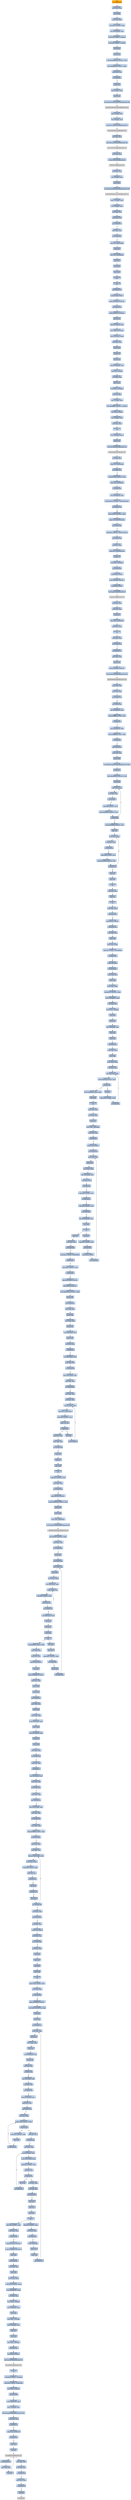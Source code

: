 digraph G {
node[shape=rectangle,style=filled,fillcolor=lightsteelblue,color=lightsteelblue]
bgcolor="transparent"
a0x00401437call_0x004038ff[label="start\ncall 0x004038ff",color="lightgrey",fillcolor="orange"];
a0x004038ffmovl_edi_edi[label="0x004038ff\nmovl %edi, %edi"];
a0x00403901pushl_ebp[label="0x00403901\npushl %ebp"];
a0x00403902movl_esp_ebp[label="0x00403902\nmovl %esp, %ebp"];
a0x00403904subl_0x10UINT8_esp[label="0x00403904\nsubl $0x10<UINT8>, %esp"];
a0x00403907movl_0x0040b990_eax[label="0x00403907\nmovl 0x0040b990, %eax"];
a0x0040390candl_0x0UINT8__8ebp_[label="0x0040390c\nandl $0x0<UINT8>, -8(%ebp)"];
a0x00403910andl_0x0UINT8__4ebp_[label="0x00403910\nandl $0x0<UINT8>, -4(%ebp)"];
a0x00403914pushl_ebx[label="0x00403914\npushl %ebx"];
a0x00403915pushl_edi[label="0x00403915\npushl %edi"];
a0x00403916movl_0xbb40e64eUINT32_edi[label="0x00403916\nmovl $0xbb40e64e<UINT32>, %edi"];
a0x0040391bmovl_0xffff0000UINT32_ebx[label="0x0040391b\nmovl $0xffff0000<UINT32>, %ebx"];
a0x00403920cmpl_edi_eax[label="0x00403920\ncmpl %edi, %eax"];
a0x00403922je_0x00403931[label="0x00403922\nje 0x00403931"];
a0x00403931pushl_esi[label="0x00403931\npushl %esi"];
a0x00403932leal__8ebp__eax[label="0x00403932\nleal -8(%ebp), %eax"];
a0x00403935pushl_eax[label="0x00403935\npushl %eax"];
a0x00403936call_GetSystemTimeAsFileTime_kernel32_dll[label="0x00403936\ncall GetSystemTimeAsFileTime@kernel32.dll"];
GetSystemTimeAsFileTime_kernel32_dll[label="GetSystemTimeAsFileTime@kernel32.dll",color="lightgrey",fillcolor="lightgrey"];
a0x0040393cmovl__4ebp__esi[label="0x0040393c\nmovl -4(%ebp), %esi"];
a0x0040393fxorl__8ebp__esi[label="0x0040393f\nxorl -8(%ebp), %esi"];
a0x00403942call_GetCurrentProcessId_kernel32_dll[label="0x00403942\ncall GetCurrentProcessId@kernel32.dll"];
GetCurrentProcessId_kernel32_dll[label="GetCurrentProcessId@kernel32.dll",color="lightgrey",fillcolor="lightgrey"];
a0x00403948xorl_eax_esi[label="0x00403948\nxorl %eax, %esi"];
a0x0040394acall_GetCurrentThreadId_kernel32_dll[label="0x0040394a\ncall GetCurrentThreadId@kernel32.dll"];
GetCurrentThreadId_kernel32_dll[label="GetCurrentThreadId@kernel32.dll",color="lightgrey",fillcolor="lightgrey"];
a0x00403950xorl_eax_esi[label="0x00403950\nxorl %eax, %esi"];
a0x00403952call_GetTickCount_kernel32_dll[label="0x00403952\ncall GetTickCount@kernel32.dll"];
GetTickCount_kernel32_dll[label="GetTickCount@kernel32.dll",color="lightgrey",fillcolor="lightgrey"];
a0x00403958xorl_eax_esi[label="0x00403958\nxorl %eax, %esi"];
a0x0040395aleal__16ebp__eax[label="0x0040395a\nleal -16(%ebp), %eax"];
a0x0040395dpushl_eax[label="0x0040395d\npushl %eax"];
a0x0040395ecall_QueryPerformanceCounter_kernel32_dll[label="0x0040395e\ncall QueryPerformanceCounter@kernel32.dll"];
QueryPerformanceCounter_kernel32_dll[label="QueryPerformanceCounter@kernel32.dll",color="lightgrey",fillcolor="lightgrey"];
a0x00403964movl__12ebp__eax[label="0x00403964\nmovl -12(%ebp), %eax"];
a0x00403967xorl__16ebp__eax[label="0x00403967\nxorl -16(%ebp), %eax"];
a0x0040396axorl_eax_esi[label="0x0040396a\nxorl %eax, %esi"];
a0x0040396ccmpl_edi_esi[label="0x0040396c\ncmpl %edi, %esi"];
a0x0040396ejne_0x00403977[label="0x0040396e\njne 0x00403977"];
a0x00403977testl_esi_ebx[label="0x00403977\ntestl %esi, %ebx"];
a0x00403979jne_0x00403987[label="0x00403979\njne 0x00403987"];
a0x00403987movl_esi_0x0040b990[label="0x00403987\nmovl %esi, 0x0040b990"];
a0x0040398dnotl_esi[label="0x0040398d\nnotl %esi"];
a0x0040398fmovl_esi_0x0040b994[label="0x0040398f\nmovl %esi, 0x0040b994"];
a0x00403995popl_esi[label="0x00403995\npopl %esi"];
a0x00403996popl_edi[label="0x00403996\npopl %edi"];
a0x00403997popl_ebx[label="0x00403997\npopl %ebx"];
a0x00403998leave_[label="0x00403998\nleave "];
a0x00403999ret[label="0x00403999\nret"];
a0x0040143cjmp_0x004012ca[label="0x0040143c\njmp 0x004012ca"];
a0x004012capushl_0x58UINT8[label="0x004012ca\npushl $0x58<UINT8>"];
a0x004012ccpushl_0x40a208UINT32[label="0x004012cc\npushl $0x40a208<UINT32>"];
a0x004012d1call_0x00403710[label="0x004012d1\ncall 0x00403710"];
a0x00403710pushl_0x403770UINT32[label="0x00403710\npushl $0x403770<UINT32>"];
a0x00403715pushl_fs_0[label="0x00403715\npushl %fs:0"];
a0x0040371cmovl_0x10esp__eax[label="0x0040371c\nmovl 0x10(%esp), %eax"];
a0x00403720movl_ebp_0x10esp_[label="0x00403720\nmovl %ebp, 0x10(%esp)"];
a0x00403724leal_0x10esp__ebp[label="0x00403724\nleal 0x10(%esp), %ebp"];
a0x00403728subl_eax_esp[label="0x00403728\nsubl %eax, %esp"];
a0x0040372apushl_ebx[label="0x0040372a\npushl %ebx"];
a0x0040372bpushl_esi[label="0x0040372b\npushl %esi"];
a0x0040372cpushl_edi[label="0x0040372c\npushl %edi"];
a0x0040372dmovl_0x0040b990_eax[label="0x0040372d\nmovl 0x0040b990, %eax"];
a0x00403732xorl_eax__4ebp_[label="0x00403732\nxorl %eax, -4(%ebp)"];
a0x00403735xorl_ebp_eax[label="0x00403735\nxorl %ebp, %eax"];
a0x00403737pushl_eax[label="0x00403737\npushl %eax"];
a0x00403738movl_esp__24ebp_[label="0x00403738\nmovl %esp, -24(%ebp)"];
a0x0040373bpushl__8ebp_[label="0x0040373b\npushl -8(%ebp)"];
a0x0040373emovl__4ebp__eax[label="0x0040373e\nmovl -4(%ebp), %eax"];
a0x00403741movl_0xfffffffeUINT32__4ebp_[label="0x00403741\nmovl $0xfffffffe<UINT32>, -4(%ebp)"];
a0x00403748movl_eax__8ebp_[label="0x00403748\nmovl %eax, -8(%ebp)"];
a0x0040374bleal__16ebp__eax[label="0x0040374b\nleal -16(%ebp), %eax"];
a0x0040374emovl_eax_fs_0[label="0x0040374e\nmovl %eax, %fs:0"];
a0x00403754ret[label="0x00403754\nret"];
a0x004012d6leal__104ebp__eax[label="0x004012d6\nleal -104(%ebp), %eax"];
a0x004012d9pushl_eax[label="0x004012d9\npushl %eax"];
a0x004012dacall_GetStartupInfoW_kernel32_dll[label="0x004012da\ncall GetStartupInfoW@kernel32.dll"];
GetStartupInfoW_kernel32_dll[label="GetStartupInfoW@kernel32.dll",color="lightgrey",fillcolor="lightgrey"];
a0x004012e0xorl_esi_esi[label="0x004012e0\nxorl %esi, %esi"];
a0x004012e2cmpl_esi_0x0040c99c[label="0x004012e2\ncmpl %esi, 0x0040c99c"];
a0x004012e8jne_0x004012f5[label="0x004012e8\njne 0x004012f5"];
a0x004012f5movl_0x5a4dUINT32_eax[label="0x004012f5\nmovl $0x5a4d<UINT32>, %eax"];
a0x004012facmpw_ax_0x00400000[label="0x004012fa\ncmpw %ax, 0x00400000"];
a0x00401301je_0x00401308[label="0x00401301\nje 0x00401308"];
a0x00401308movl_0x0040003c_eax[label="0x00401308\nmovl 0x0040003c, %eax"];
a0x0040130dcmpl_0x4550UINT32_0x400000eax_[label="0x0040130d\ncmpl $0x4550<UINT32>, 0x400000(%eax)"];
a0x00401317jne_0x00401303[label="0x00401317\njne 0x00401303"];
a0x00401319movl_0x10bUINT32_ecx[label="0x00401319\nmovl $0x10b<UINT32>, %ecx"];
a0x0040131ecmpw_cx_0x400018eax_[label="0x0040131e\ncmpw %cx, 0x400018(%eax)"];
a0x00401325jne_0x00401303[label="0x00401325\njne 0x00401303"];
a0x00401327cmpl_0xeUINT8_0x400074eax_[label="0x00401327\ncmpl $0xe<UINT8>, 0x400074(%eax)"];
a0x0040132ejbe_0x00401303[label="0x0040132e\njbe 0x00401303"];
a0x00401330xorl_ecx_ecx[label="0x00401330\nxorl %ecx, %ecx"];
a0x00401332cmpl_esi_0x4000e8eax_[label="0x00401332\ncmpl %esi, 0x4000e8(%eax)"];
a0x00401338setne_cl[label="0x00401338\nsetne %cl"];
a0x0040133bmovl_ecx__28ebp_[label="0x0040133b\nmovl %ecx, -28(%ebp)"];
a0x0040133ecall_0x004036f1[label="0x0040133e\ncall 0x004036f1"];
a0x004036f1pushl_0x0UINT8[label="0x004036f1\npushl $0x0<UINT8>"];
a0x004036f3pushl_0x1000UINT32[label="0x004036f3\npushl $0x1000<UINT32>"];
a0x004036f8pushl_0x0UINT8[label="0x004036f8\npushl $0x0<UINT8>"];
a0x004036facall_HeapCreate_kernel32_dll[label="0x004036fa\ncall HeapCreate@kernel32.dll"];
HeapCreate_kernel32_dll[label="HeapCreate@kernel32.dll",color="lightgrey",fillcolor="lightgrey"];
a0x00403700xorl_ecx_ecx[label="0x00403700\nxorl %ecx, %ecx"];
a0x00403702testl_eax_eax[label="0x00403702\ntestl %eax, %eax"];
a0x00403704setne_cl[label="0x00403704\nsetne %cl"];
a0x00403707movl_eax_0x0040c358[label="0x00403707\nmovl %eax, 0x0040c358"];
a0x0040370cmovl_ecx_eax[label="0x0040370c\nmovl %ecx, %eax"];
a0x0040370eret[label="0x0040370e\nret"];
a0x00401343testl_eax_eax[label="0x00401343\ntestl %eax, %eax"];
a0x00401345jne_0x0040134f[label="0x00401345\njne 0x0040134f"];
a0x0040134fcall_0x00402157[label="0x0040134f\ncall 0x00402157"];
a0x00402157movl_edi_edi[label="0x00402157\nmovl %edi, %edi"];
a0x00402159pushl_edi[label="0x00402159\npushl %edi"];
a0x0040215apushl_0x4084a4UINT32[label="0x0040215a\npushl $0x4084a4<UINT32>"];
a0x0040215fcall_GetModuleHandleW_kernel32_dll[label="0x0040215f\ncall GetModuleHandleW@kernel32.dll"];
GetModuleHandleW_kernel32_dll[label="GetModuleHandleW@kernel32.dll",color="lightgrey",fillcolor="lightgrey"];
a0x00402165movl_eax_edi[label="0x00402165\nmovl %eax, %edi"];
a0x00402167testl_edi_edi[label="0x00402167\ntestl %edi, %edi"];
a0x00402169jne_0x00402174[label="0x00402169\njne 0x00402174"];
a0x0040216bcall_0x00401ea4[label="0x0040216b\ncall 0x00401ea4"];
a0x00401ea4movl_0x0040b7ac_eax[label="0x00401ea4\nmovl 0x0040b7ac, %eax"];
a0x00401ea9cmpl_0xffffffffUINT8_eax[label="0x00401ea9\ncmpl $0xffffffff<UINT8>, %eax"];
a0x00401eacje_0x00401ec4[label="0x00401eac\nje 0x00401ec4"];
a0x00401ec4movl_0x0040b7b0_eax[label="0x00401ec4\nmovl 0x0040b7b0, %eax"];
a0x00401ec9cmpl_0xffffffffUINT8_eax[label="0x00401ec9\ncmpl $0xffffffff<UINT8>, %eax"];
a0x00401eccje_0x00401edc[label="0x00401ecc\nje 0x00401edc"];
a0x00401edcjmp_0x00403de7[label="0x00401edc\njmp 0x00403de7"];
a0x00403de7movl_edi_edi[label="0x00403de7\nmovl %edi, %edi"];
a0x00403de9pushl_ebx[label="0x00403de9\npushl %ebx"];
a0x00403deamovl_DeleteCriticalSection_kernel32_dll_ebx[label="0x00403dea\nmovl DeleteCriticalSection@kernel32.dll, %ebx"];
a0x00403df0pushl_esi[label="0x00403df0\npushl %esi"];
a0x00403df1movl_0x40b998UINT32_esi[label="0x00403df1\nmovl $0x40b998<UINT32>, %esi"];
a0x00403df6pushl_edi[label="0x00403df6\npushl %edi"];
a0x00403df7movl_esi__edi[label="0x00403df7\nmovl (%esi), %edi"];
a0x00403df9testl_edi_edi[label="0x00403df9\ntestl %edi, %edi"];
a0x00403dfbje_0x00403e10[label="0x00403dfb\nje 0x00403e10"];
a0x00403e10addl_0x8UINT8_esi[label="0x00403e10\naddl $0x8<UINT8>, %esi"];
a0x00403e13cmpl_0x40bab8UINT32_esi[label="0x00403e13\ncmpl $0x40bab8<UINT32>, %esi"];
a0x00403e19jl_0x00403df7[label="0x00403e19\njl 0x00403df7"];
a0x00403e1bmovl_0x40b998UINT32_esi[label="0x00403e1b\nmovl $0x40b998<UINT32>, %esi"];
a0x00403e20popl_edi[label="0x00403e20\npopl %edi"];
a0x00403e21movl_esi__eax[label="0x00403e21\nmovl (%esi), %eax"];
a0x00403e23testl_eax_eax[label="0x00403e23\ntestl %eax, %eax"];
a0x00403e25je_0x00403e30[label="0x00403e25\nje 0x00403e30"];
a0x00403e30addl_0x8UINT8_esi[label="0x00403e30\naddl $0x8<UINT8>, %esi"];
a0x00403e33cmpl_0x40bab8UINT32_esi[label="0x00403e33\ncmpl $0x40bab8<UINT32>, %esi"];
a0x00403e39jl_0x00403e21[label="0x00403e39\njl 0x00403e21"];
a0x00403e3bpopl_esi[label="0x00403e3b\npopl %esi"];
a0x00403e3cpopl_ebx[label="0x00403e3c\npopl %ebx"];
a0x00403e3dret[label="0x00403e3d\nret"];
a0x00402170xorl_eax_eax[label="0x00402170\nxorl %eax, %eax"];
a0x00402172popl_edi[label="0x00402172\npopl %edi"];
a0x00402173ret[label="0x00402173\nret"];
a0x00401354testl_eax_eax[label="0x00401354\ntestl %eax, %eax"];
a0x00401356jne_0x00401360[label="0x00401356\njne 0x00401360"];
a0x00401358pushl_0x10UINT8[label="0x00401358\npushl $0x10<UINT8>"];
a0x0040135acall_0x004012a1[label="0x0040135a\ncall 0x004012a1"];
a0x004012a1movl_edi_edi[label="0x004012a1\nmovl %edi, %edi"];
a0x004012a3pushl_ebp[label="0x004012a3\npushl %ebp"];
a0x004012a4movl_esp_ebp[label="0x004012a4\nmovl %esp, %ebp"];
a0x004012a6cmpl_0x1UINT8_0x0040bbb8[label="0x004012a6\ncmpl $0x1<UINT8>, 0x0040bbb8"];
a0x004012adjne_0x004012b4[label="0x004012ad\njne 0x004012b4"];
a0x004012b4pushl_0x8ebp_[label="0x004012b4\npushl 0x8(%ebp)"];
a0x004012b7call_0x00402d07[label="0x004012b7\ncall 0x00402d07"];
a0x00402d07movl_edi_edi[label="0x00402d07\nmovl %edi, %edi"];
a0x00402d09pushl_ebp[label="0x00402d09\npushl %ebp"];
a0x00402d0amovl_esp_ebp[label="0x00402d0a\nmovl %esp, %ebp"];
a0x00402d0csubl_0x1fcUINT32_esp[label="0x00402d0c\nsubl $0x1fc<UINT32>, %esp"];
a0x00402d12movl_0x0040b990_eax[label="0x00402d12\nmovl 0x0040b990, %eax"];
a0x00402d17xorl_ebp_eax[label="0x00402d17\nxorl %ebp, %eax"];
a0x00402d19movl_eax__4ebp_[label="0x00402d19\nmovl %eax, -4(%ebp)"];
a0x00402d1cpushl_ebx[label="0x00402d1c\npushl %ebx"];
a0x00402d1dpushl_esi[label="0x00402d1d\npushl %esi"];
a0x00402d1emovl_0x8ebp__esi[label="0x00402d1e\nmovl 0x8(%ebp), %esi"];
a0x00402d21pushl_edi[label="0x00402d21\npushl %edi"];
a0x00402d22pushl_esi[label="0x00402d22\npushl %esi"];
a0x00402d23call_0x00402ce1[label="0x00402d23\ncall 0x00402ce1"];
a0x00402ce1movl_edi_edi[label="0x00402ce1\nmovl %edi, %edi"];
a0x00402ce3pushl_ebp[label="0x00402ce3\npushl %ebp"];
a0x00402ce4movl_esp_ebp[label="0x00402ce4\nmovl %esp, %ebp"];
a0x00402ce6xorl_eax_eax[label="0x00402ce6\nxorl %eax, %eax"];
a0x00402ce8movl_0x8ebp__ecx[label="0x00402ce8\nmovl 0x8(%ebp), %ecx"];
a0x00402cebcmpl_0x408e68eax8__ecx[label="0x00402ceb\ncmpl 0x408e68(,%eax,8), %ecx"];
a0x00402cf2je_0x00402cfe[label="0x00402cf2\nje 0x00402cfe"];
a0x00402cf4incl_eax[label="0x00402cf4\nincl %eax"];
a0x00402cf5cmpl_0x16UINT8_eax[label="0x00402cf5\ncmpl $0x16<UINT8>, %eax"];
a0x00402cf8jb_0x00402ce8[label="0x00402cf8\njb 0x00402ce8"];
a0x00402cfemovl_0x408e6ceax8__eax[label="0x00402cfe\nmovl 0x408e6c(,%eax,8), %eax"];
a0x00402d05popl_ebp[label="0x00402d05\npopl %ebp"];
a0x00402d06ret[label="0x00402d06\nret"];
a0x00402d28movl_eax_edi[label="0x00402d28\nmovl %eax, %edi"];
a0x00402d2axorl_ebx_ebx[label="0x00402d2a\nxorl %ebx, %ebx"];
a0x00402d2cpopl_ecx[label="0x00402d2c\npopl %ecx"];
a0x00402d2dmovl_edi__508ebp_[label="0x00402d2d\nmovl %edi, -508(%ebp)"];
a0x00402d33cmpl_ebx_edi[label="0x00402d33\ncmpl %ebx, %edi"];
a0x00402d35je_0x00402ea7[label="0x00402d35\nje 0x00402ea7"];
a0x00402d3bpushl_0x3UINT8[label="0x00402d3b\npushl $0x3<UINT8>"];
a0x00402d3dcall_0x00405338[label="0x00402d3d\ncall 0x00405338"];
a0x00405338movl_edi_edi[label="0x00405338\nmovl %edi, %edi"];
a0x0040533apushl_ebp[label="0x0040533a\npushl %ebp"];
a0x0040533bmovl_esp_ebp[label="0x0040533b\nmovl %esp, %ebp"];
a0x0040533dmovl_0x8ebp__ecx[label="0x0040533d\nmovl 0x8(%ebp), %ecx"];
a0x00405340testl_ecx_ecx[label="0x00405340\ntestl %ecx, %ecx"];
a0x00405342js_0x00405362[label="0x00405342\njs 0x00405362"];
a0x00405344cmpl_0x2UINT8_ecx[label="0x00405344\ncmpl $0x2<UINT8>, %ecx"];
a0x00405347jle_0x00405355[label="0x00405347\njle 0x00405355"];
a0x00405349cmpl_0x3UINT8_ecx[label="0x00405349\ncmpl $0x3<UINT8>, %ecx"];
a0x0040534cjne_0x00405362[label="0x0040534c\njne 0x00405362"];
a0x0040534emovl_0x0040bbb8_eax[label="0x0040534e\nmovl 0x0040bbb8, %eax"];
a0x00405353popl_ebp[label="0x00405353\npopl %ebp"];
a0x00405354ret[label="0x00405354\nret"];
a0x00402d42popl_ecx[label="0x00402d42\npopl %ecx"];
a0x00402d43cmpl_0x1UINT8_eax[label="0x00402d43\ncmpl $0x1<UINT8>, %eax"];
a0x00402d46je_0x00402e53[label="0x00402d46\nje 0x00402e53"];
a0x00402d4cpushl_0x3UINT8[label="0x00402d4c\npushl $0x3<UINT8>"];
a0x00402d4ecall_0x00405338[label="0x00402d4e\ncall 0x00405338"];
a0x00402d53popl_ecx[label="0x00402d53\npopl %ecx"];
a0x00402d54testl_eax_eax[label="0x00402d54\ntestl %eax, %eax"];
a0x00402d56jne_0x00402d65[label="0x00402d56\njne 0x00402d65"];
a0x00402d58cmpl_0x1UINT8_0x0040b038[label="0x00402d58\ncmpl $0x1<UINT8>, 0x0040b038"];
a0x00402d5fje_0x00402e53[label="0x00402d5f\nje 0x00402e53"];
a0x00402d65cmpl_0xfcUINT32_esi[label="0x00402d65\ncmpl $0xfc<UINT32>, %esi"];
a0x00402d6bje_0x00402ea7[label="0x00402d6b\nje 0x00402ea7"];
a0x00402d71pushl_0x408fa4UINT32[label="0x00402d71\npushl $0x408fa4<UINT32>"];
a0x00402d76pushl_0x314UINT32[label="0x00402d76\npushl $0x314<UINT32>"];
a0x00402d7bmovl_0x40bc28UINT32_edi[label="0x00402d7b\nmovl $0x40bc28<UINT32>, %edi"];
a0x00402d80pushl_edi[label="0x00402d80\npushl %edi"];
a0x00402d81call_0x004052d5[label="0x00402d81\ncall 0x004052d5"];
a0x004052d5movl_edi_edi[label="0x004052d5\nmovl %edi, %edi"];
a0x004052d7pushl_ebp[label="0x004052d7\npushl %ebp"];
a0x004052d8movl_esp_ebp[label="0x004052d8\nmovl %esp, %ebp"];
a0x004052dapushl_esi[label="0x004052da\npushl %esi"];
a0x004052dbmovl_0x8ebp__esi[label="0x004052db\nmovl 0x8(%ebp), %esi"];
a0x004052depushl_edi[label="0x004052de\npushl %edi"];
a0x004052dftestl_esi_esi[label="0x004052df\ntestl %esi, %esi"];
a0x004052e1je_0x004052ea[label="0x004052e1\nje 0x004052ea"];
a0x004052e3movl_0xcebp__edi[label="0x004052e3\nmovl 0xc(%ebp), %edi"];
a0x004052e6testl_edi_edi[label="0x004052e6\ntestl %edi, %edi"];
a0x004052e8jne_0x004052ff[label="0x004052e8\njne 0x004052ff"];
a0x004052ffmovl_0x10ebp__eax[label="0x004052ff\nmovl 0x10(%ebp), %eax"];
a0x00405302testl_eax_eax[label="0x00405302\ntestl %eax, %eax"];
a0x00405304jne_0x0040530b[label="0x00405304\njne 0x0040530b"];
a0x0040530bmovl_esi_edx[label="0x0040530b\nmovl %esi, %edx"];
a0x0040530dsubl_eax_edx[label="0x0040530d\nsubl %eax, %edx"];
a0x0040530fmovzwl_eax__ecx[label="0x0040530f\nmovzwl (%eax), %ecx"];
a0x00405312movw_cx_edxeax_[label="0x00405312\nmovw %cx, (%edx,%eax)"];
a0x00405316addl_0x2UINT8_eax[label="0x00405316\naddl $0x2<UINT8>, %eax"];
a0x00405319testw_cx_cx[label="0x00405319\ntestw %cx, %cx"];
a0x0040531cje_0x00405321[label="0x0040531c\nje 0x00405321"];
a0x0040531edecl_edi[label="0x0040531e\ndecl %edi"];
a0x0040531fjne_0x0040530f[label="0x0040531f\njne 0x0040530f"];
a0x00405321xorl_eax_eax[label="0x00405321\nxorl %eax, %eax"];
a0x00405323testl_edi_edi[label="0x00405323\ntestl %edi, %edi"];
a0x00405325jne_0x004052fb[label="0x00405325\njne 0x004052fb"];
a0x004052fbpopl_edi[label="0x004052fb\npopl %edi"];
a0x004052fcpopl_esi[label="0x004052fc\npopl %esi"];
a0x004052fdpopl_ebp[label="0x004052fd\npopl %ebp"];
a0x004052feret[label="0x004052fe\nret"];
a0x00402d86addl_0xcUINT8_esp[label="0x00402d86\naddl $0xc<UINT8>, %esp"];
a0x00402d89testl_eax_eax[label="0x00402d89\ntestl %eax, %eax"];
a0x00402d8bjne_0x00402e49[label="0x00402d8b\njne 0x00402e49"];
a0x00402d91pushl_0x104UINT32[label="0x00402d91\npushl $0x104<UINT32>"];
a0x00402d96movl_0x40bc5aUINT32_esi[label="0x00402d96\nmovl $0x40bc5a<UINT32>, %esi"];
a0x00402d9bpushl_esi[label="0x00402d9b\npushl %esi"];
a0x00402d9cpushl_ebx[label="0x00402d9c\npushl %ebx"];
a0x00402d9dmovw_ax_0x0040be62[label="0x00402d9d\nmovw %ax, 0x0040be62"];
a0x00402da3call_GetModuleFileNameW_kernel32_dll[label="0x00402da3\ncall GetModuleFileNameW@kernel32.dll"];
GetModuleFileNameW_kernel32_dll[label="GetModuleFileNameW@kernel32.dll",color="lightgrey",fillcolor="lightgrey"];
a0x00402da9movl_0x2fbUINT32_ebx[label="0x00402da9\nmovl $0x2fb<UINT32>, %ebx"];
a0x00402daetestl_eax_eax[label="0x00402dae\ntestl %eax, %eax"];
a0x00402db0jne_0x00402dd1[label="0x00402db0\njne 0x00402dd1"];
a0x00402dd1pushl_esi[label="0x00402dd1\npushl %esi"];
a0x00402dd2call_0x004052ba[label="0x00402dd2\ncall 0x004052ba"];
a0x004052bamovl_edi_edi[label="0x004052ba\nmovl %edi, %edi"];
a0x004052bcpushl_ebp[label="0x004052bc\npushl %ebp"];
a0x004052bdmovl_esp_ebp[label="0x004052bd\nmovl %esp, %ebp"];
a0x004052bfmovl_0x8ebp__eax[label="0x004052bf\nmovl 0x8(%ebp), %eax"];
a0x004052c2movw_eax__cx[label="0x004052c2\nmovw (%eax), %cx"];
a0x004052c5addl_0x2UINT8_eax[label="0x004052c5\naddl $0x2<UINT8>, %eax"];
a0x004052c8testw_cx_cx[label="0x004052c8\ntestw %cx, %cx"];
a0x004052cbjne_0x004052c2[label="0x004052cb\njne 0x004052c2"];
a0x004052cdsubl_0x8ebp__eax[label="0x004052cd\nsubl 0x8(%ebp), %eax"];
a0x004052d0sarl_eax[label="0x004052d0\nsarl %eax"];
a0x004052d2decl_eax[label="0x004052d2\ndecl %eax"];
a0x004052d3popl_ebp[label="0x004052d3\npopl %ebp"];
a0x004052d4ret[label="0x004052d4\nret"];
a0x00402dd7incl_eax[label="0x00402dd7\nincl %eax"];
a0x00402dd8popl_ecx[label="0x00402dd8\npopl %ecx"];
a0x00402dd9cmpl_0x3cUINT8_eax[label="0x00402dd9\ncmpl $0x3c<UINT8>, %eax"];
a0x00402ddcjbe_0x00402e08[label="0x00402ddc\njbe 0x00402e08"];
a0x00402ddepushl_esi[label="0x00402dde\npushl %esi"];
a0x00402ddfcall_0x004052ba[label="0x00402ddf\ncall 0x004052ba"];
a0x00402de4leal_0x40bbe4eax2__eax[label="0x00402de4\nleal 0x40bbe4(,%eax,2), %eax"];
a0x00402debmovl_eax_ecx[label="0x00402deb\nmovl %eax, %ecx"];
a0x00402dedsubl_esi_ecx[label="0x00402ded\nsubl %esi, %ecx"];
a0x00402defpushl_0x3UINT8[label="0x00402def\npushl $0x3<UINT8>"];
a0x00402df1sarl_ecx[label="0x00402df1\nsarl %ecx"];
a0x00402df3pushl_0x408f6cUINT32[label="0x00402df3\npushl $0x408f6c<UINT32>"];
a0x00402df8subl_ecx_ebx[label="0x00402df8\nsubl %ecx, %ebx"];
a0x00402dfapushl_ebx[label="0x00402dfa\npushl %ebx"];
a0x00402dfbpushl_eax[label="0x00402dfb\npushl %eax"];
a0x00402dfccall_0x004051ed[label="0x00402dfc\ncall 0x004051ed"];
a0x004051edmovl_edi_edi[label="0x004051ed\nmovl %edi, %edi"];
a0x004051efpushl_ebp[label="0x004051ef\npushl %ebp"];
a0x004051f0movl_esp_ebp[label="0x004051f0\nmovl %esp, %ebp"];
a0x004051f2movl_0x8ebp__edx[label="0x004051f2\nmovl 0x8(%ebp), %edx"];
a0x004051f5pushl_ebx[label="0x004051f5\npushl %ebx"];
a0x004051f6movl_0x14ebp__ebx[label="0x004051f6\nmovl 0x14(%ebp), %ebx"];
a0x004051f9pushl_esi[label="0x004051f9\npushl %esi"];
a0x004051fapushl_edi[label="0x004051fa\npushl %edi"];
a0x004051fbtestl_ebx_ebx[label="0x004051fb\ntestl %ebx, %ebx"];
a0x004051fdjne_0x0040520f[label="0x004051fd\njne 0x0040520f"];
a0x0040520ftestl_edx_edx[label="0x0040520f\ntestl %edx, %edx"];
a0x00405211je_0x0040521a[label="0x00405211\nje 0x0040521a"];
a0x00405213movl_0xcebp__edi[label="0x00405213\nmovl 0xc(%ebp), %edi"];
a0x00405216testl_edi_edi[label="0x00405216\ntestl %edi, %edi"];
a0x00405218jne_0x0040522d[label="0x00405218\njne 0x0040522d"];
a0x0040522dtestl_ebx_ebx[label="0x0040522d\ntestl %ebx, %ebx"];
a0x0040522fjne_0x00405238[label="0x0040522f\njne 0x00405238"];
a0x00405238movl_0x10ebp__ecx[label="0x00405238\nmovl 0x10(%ebp), %ecx"];
a0x0040523btestl_ecx_ecx[label="0x0040523b\ntestl %ecx, %ecx"];
a0x0040523djne_0x00405246[label="0x0040523d\njne 0x00405246"];
a0x00405246movl_edx_eax[label="0x00405246\nmovl %edx, %eax"];
a0x00405248cmpl_0xffffffffUINT8_ebx[label="0x00405248\ncmpl $0xffffffff<UINT8>, %ebx"];
a0x0040524bjne_0x00405265[label="0x0040524b\njne 0x00405265"];
a0x00405265movl_ecx_esi[label="0x00405265\nmovl %ecx, %esi"];
a0x00405267subl_edx_esi[label="0x00405267\nsubl %edx, %esi"];
a0x00405269movzwl_esieax__ecx[label="0x00405269\nmovzwl (%esi,%eax), %ecx"];
a0x0040526dmovw_cx_eax_[label="0x0040526d\nmovw %cx, (%eax)"];
a0x00405270addl_0x2UINT8_eax[label="0x00405270\naddl $0x2<UINT8>, %eax"];
a0x00405273testw_cx_cx[label="0x00405273\ntestw %cx, %cx"];
a0x00405276je_0x0040527e[label="0x00405276\nje 0x0040527e"];
a0x00405278decl_edi[label="0x00405278\ndecl %edi"];
a0x00405279je_0x0040527e[label="0x00405279\nje 0x0040527e"];
a0x0040527bdecl_ebx[label="0x0040527b\ndecl %ebx"];
a0x0040527cjne_0x00405269[label="0x0040527c\njne 0x00405269"];
a0x0040527etestl_ebx_ebx[label="0x0040527e\ntestl %ebx, %ebx"];
a0x00405280jne_0x00405287[label="0x00405280\njne 0x00405287"];
a0x00405282xorl_ecx_ecx[label="0x00405282\nxorl %ecx, %ecx"];
a0x00405284movw_cx_eax_[label="0x00405284\nmovw %cx, (%eax)"];
a0x00405287testl_edi_edi[label="0x00405287\ntestl %edi, %edi"];
a0x00405289jne_0x00405208[label="0x00405289\njne 0x00405208"];
a0x00405208xorl_eax_eax[label="0x00405208\nxorl %eax, %eax"];
a0x0040520apopl_edi[label="0x0040520a\npopl %edi"];
a0x0040520bpopl_esi[label="0x0040520b\npopl %esi"];
a0x0040520cpopl_ebx[label="0x0040520c\npopl %ebx"];
a0x0040520dpopl_ebp[label="0x0040520d\npopl %ebp"];
a0x0040520eret[label="0x0040520e\nret"];
a0x00402e01addl_0x14UINT8_esp[label="0x00402e01\naddl $0x14<UINT8>, %esp"];
a0x00402e04testl_eax_eax[label="0x00402e04\ntestl %eax, %eax"];
a0x00402e06jne_0x00402dc5[label="0x00402e06\njne 0x00402dc5"];
a0x00402e08pushl_0x408f64UINT32[label="0x00402e08\npushl $0x408f64<UINT32>"];
a0x00402e0dmovl_0x314UINT32_esi[label="0x00402e0d\nmovl $0x314<UINT32>, %esi"];
a0x00402e12pushl_esi[label="0x00402e12\npushl %esi"];
a0x00402e13pushl_edi[label="0x00402e13\npushl %edi"];
a0x00402e14call_0x00405178[label="0x00402e14\ncall 0x00405178"];
a0x00405178movl_edi_edi[label="0x00405178\nmovl %edi, %edi"];
a0x0040517apushl_ebp[label="0x0040517a\npushl %ebp"];
a0x0040517bmovl_esp_ebp[label="0x0040517b\nmovl %esp, %ebp"];
a0x0040517dpushl_esi[label="0x0040517d\npushl %esi"];
a0x0040517emovl_0x8ebp__esi[label="0x0040517e\nmovl 0x8(%ebp), %esi"];
a0x00405181pushl_edi[label="0x00405181\npushl %edi"];
a0x00405182testl_esi_esi[label="0x00405182\ntestl %esi, %esi"];
a0x00405184je_0x0040518d[label="0x00405184\nje 0x0040518d"];
a0x00405186movl_0xcebp__edi[label="0x00405186\nmovl 0xc(%ebp), %edi"];
a0x00405189testl_edi_edi[label="0x00405189\ntestl %edi, %edi"];
a0x0040518bjne_0x004051a2[label="0x0040518b\njne 0x004051a2"];
a0x004051a2movl_0x10ebp__ecx[label="0x004051a2\nmovl 0x10(%ebp), %ecx"];
a0x004051a5testl_ecx_ecx[label="0x004051a5\ntestl %ecx, %ecx"];
a0x004051a7jne_0x004051b0[label="0x004051a7\njne 0x004051b0"];
a0x004051b0movl_esi_edx[label="0x004051b0\nmovl %esi, %edx"];
a0x004051b2cmpw_0x0UINT8_edx_[label="0x004051b2\ncmpw $0x0<UINT8>, (%edx)"];
a0x004051b6je_0x004051be[label="0x004051b6\nje 0x004051be"];
a0x004051b8addl_0x2UINT8_edx[label="0x004051b8\naddl $0x2<UINT8>, %edx"];
a0x004051bbdecl_edi[label="0x004051bb\ndecl %edi"];
a0x004051bcjne_0x004051b2[label="0x004051bc\njne 0x004051b2"];
a0x004051betestl_edi_edi[label="0x004051be\ntestl %edi, %edi"];
a0x004051c0je_0x004051a9[label="0x004051c0\nje 0x004051a9"];
a0x004051c2subl_ecx_edx[label="0x004051c2\nsubl %ecx, %edx"];
a0x004051c4movzwl_ecx__eax[label="0x004051c4\nmovzwl (%ecx), %eax"];
a0x004051c7movw_ax_edxecx_[label="0x004051c7\nmovw %ax, (%edx,%ecx)"];
a0x004051cbaddl_0x2UINT8_ecx[label="0x004051cb\naddl $0x2<UINT8>, %ecx"];
a0x004051cetestw_ax_ax[label="0x004051ce\ntestw %ax, %ax"];
a0x004051d1je_0x004051d6[label="0x004051d1\nje 0x004051d6"];
a0x004051d3decl_edi[label="0x004051d3\ndecl %edi"];
a0x004051d4jne_0x004051c4[label="0x004051d4\njne 0x004051c4"];
a0x004051d6xorl_eax_eax[label="0x004051d6\nxorl %eax, %eax"];
a0x004051d8testl_edi_edi[label="0x004051d8\ntestl %edi, %edi"];
a0x004051dajne_0x0040519e[label="0x004051da\njne 0x0040519e"];
a0x0040519epopl_edi[label="0x0040519e\npopl %edi"];
a0x0040519fpopl_esi[label="0x0040519f\npopl %esi"];
a0x004051a0popl_ebp[label="0x004051a0\npopl %ebp"];
a0x004051a1ret[label="0x004051a1\nret"];
a0x00402e19addl_0xcUINT8_esp[label="0x00402e19\naddl $0xc<UINT8>, %esp"];
a0x00402e1ctestl_eax_eax[label="0x00402e1c\ntestl %eax, %eax"];
a0x00402e1ejne_0x00402dc5[label="0x00402e1e\njne 0x00402dc5"];
a0x00402e20pushl__508ebp_[label="0x00402e20\npushl -508(%ebp)"];
a0x00402e26pushl_esi[label="0x00402e26\npushl %esi"];
a0x00402e27pushl_edi[label="0x00402e27\npushl %edi"];
a0x00402e28call_0x00405178[label="0x00402e28\ncall 0x00405178"];
a0x00402e2daddl_0xcUINT8_esp[label="0x00402e2d\naddl $0xc<UINT8>, %esp"];
a0x00402e30testl_eax_eax[label="0x00402e30\ntestl %eax, %eax"];
a0x00402e32jne_0x00402dc5[label="0x00402e32\njne 0x00402dc5"];
a0x00402e34pushl_0x12010UINT32[label="0x00402e34\npushl $0x12010<UINT32>"];
a0x00402e39pushl_0x408f18UINT32[label="0x00402e39\npushl $0x408f18<UINT32>"];
a0x00402e3epushl_edi[label="0x00402e3e\npushl %edi"];
a0x00402e3fcall_0x0040500c[label="0x00402e3f\ncall 0x0040500c"];
a0x0040500cmovl_edi_edi[label="0x0040500c\nmovl %edi, %edi"];
a0x0040500epushl_ebp[label="0x0040500e\npushl %ebp"];
a0x0040500fmovl_esp_ebp[label="0x0040500f\nmovl %esp, %ebp"];
a0x00405011subl_0x24UINT8_esp[label="0x00405011\nsubl $0x24<UINT8>, %esp"];
a0x00405014movl_0x0040b990_eax[label="0x00405014\nmovl 0x0040b990, %eax"];
a0x00405019xorl_ebp_eax[label="0x00405019\nxorl %ebp, %eax"];
a0x0040501bmovl_eax__4ebp_[label="0x0040501b\nmovl %eax, -4(%ebp)"];
a0x0040501emovl_0x8ebp__eax[label="0x0040501e\nmovl 0x8(%ebp), %eax"];
a0x00405021pushl_ebx[label="0x00405021\npushl %ebx"];
a0x00405022movl_eax__32ebp_[label="0x00405022\nmovl %eax, -32(%ebp)"];
a0x00405025movl_0xcebp__eax[label="0x00405025\nmovl 0xc(%ebp), %eax"];
a0x00405028pushl_esi[label="0x00405028\npushl %esi"];
a0x00405029pushl_edi[label="0x00405029\npushl %edi"];
a0x0040502amovl_eax__28ebp_[label="0x0040502a\nmovl %eax, -28(%ebp)"];
a0x0040502dcall_0x00401e5e[label="0x0040502d\ncall 0x00401e5e"];
a0x00401e5epushl_0x0UINT8[label="0x00401e5e\npushl $0x0<UINT8>"];
a0x00401e60call_EncodePointer_kernel32_dll[label="0x00401e60\ncall EncodePointer@kernel32.dll"];
EncodePointer_kernel32_dll[label="EncodePointer@kernel32.dll",color="lightgrey",fillcolor="lightgrey"];
a0x00401e66ret[label="0x00401e66\nret"];
a0x00405032andl_0x0UINT8__20ebp_[label="0x00405032\nandl $0x0<UINT8>, -20(%ebp)"];
a0x00405036cmpl_0x0UINT8_0x0040c4e8[label="0x00405036\ncmpl $0x0<UINT8>, 0x0040c4e8"];
a0x0040503dmovl_eax__24ebp_[label="0x0040503d\nmovl %eax, -24(%ebp)"];
a0x00405040jne_0x004050bf[label="0x00405040\njne 0x004050bf"];
a0x004050bfmovl_0x0040c4f4_eax[label="0x004050bf\nmovl 0x0040c4f4, %eax"];
a0x004050c4movl__24ebp__ecx[label="0x004050c4\nmovl -24(%ebp), %ecx"];
a0x004050c7movl_DecodePointer_kernel32_dll_esi[label="0x004050c7\nmovl DecodePointer@kernel32.dll, %esi"];
a0x004050cdcmpl_ecx_eax[label="0x004050cd\ncmpl %ecx, %eax"];
a0x004050cfje_0x00405118[label="0x004050cf\nje 0x00405118"];
a0x004050d1cmpl_ecx_0x0040c4f8[label="0x004050d1\ncmpl %ecx, 0x0040c4f8"];
a0x004050d7je_0x00405118[label="0x004050d7\nje 0x00405118"];
a0x004050d9pushl_eax[label="0x004050d9\npushl %eax"];
a0x004050dacall_esi[label="0x004050da\ncall %esi"];
DecodePointer_kernel32_dll[label="DecodePointer@kernel32.dll",color="lightgrey",fillcolor="lightgrey"];
a0x004050dcpushl_0x0040c4f8[label="0x004050dc\npushl 0x0040c4f8"];
a0x004050e2movl_eax_edi[label="0x004050e2\nmovl %eax, %edi"];
a0x004050e4call_esi[label="0x004050e4\ncall %esi"];
a0x004050e6movl_eax_ebx[label="0x004050e6\nmovl %eax, %ebx"];
a0x004050e8testl_edi_edi[label="0x004050e8\ntestl %edi, %edi"];
a0x004050eaje_0x00405118[label="0x004050ea\nje 0x00405118"];
a0x004050ectestl_ebx_ebx[label="0x004050ec\ntestl %ebx, %ebx"];
a0x004050eeje_0x00405118[label="0x004050ee\nje 0x00405118"];
a0x004050f0call_edi[label="0x004050f0\ncall %edi"];
a0xeec6155d[label="0xeec6155d",color="lightgrey",fillcolor="lightgrey"];
a0x00401437call_0x004038ff -> a0x004038ffmovl_edi_edi [color="#000000"];
a0x004038ffmovl_edi_edi -> a0x00403901pushl_ebp [color="#000000"];
a0x00403901pushl_ebp -> a0x00403902movl_esp_ebp [color="#000000"];
a0x00403902movl_esp_ebp -> a0x00403904subl_0x10UINT8_esp [color="#000000"];
a0x00403904subl_0x10UINT8_esp -> a0x00403907movl_0x0040b990_eax [color="#000000"];
a0x00403907movl_0x0040b990_eax -> a0x0040390candl_0x0UINT8__8ebp_ [color="#000000"];
a0x0040390candl_0x0UINT8__8ebp_ -> a0x00403910andl_0x0UINT8__4ebp_ [color="#000000"];
a0x00403910andl_0x0UINT8__4ebp_ -> a0x00403914pushl_ebx [color="#000000"];
a0x00403914pushl_ebx -> a0x00403915pushl_edi [color="#000000"];
a0x00403915pushl_edi -> a0x00403916movl_0xbb40e64eUINT32_edi [color="#000000"];
a0x00403916movl_0xbb40e64eUINT32_edi -> a0x0040391bmovl_0xffff0000UINT32_ebx [color="#000000"];
a0x0040391bmovl_0xffff0000UINT32_ebx -> a0x00403920cmpl_edi_eax [color="#000000"];
a0x00403920cmpl_edi_eax -> a0x00403922je_0x00403931 [color="#000000"];
a0x00403922je_0x00403931 -> a0x00403931pushl_esi [color="#000000",label="T"];
a0x00403931pushl_esi -> a0x00403932leal__8ebp__eax [color="#000000"];
a0x00403932leal__8ebp__eax -> a0x00403935pushl_eax [color="#000000"];
a0x00403935pushl_eax -> a0x00403936call_GetSystemTimeAsFileTime_kernel32_dll [color="#000000"];
a0x00403936call_GetSystemTimeAsFileTime_kernel32_dll -> GetSystemTimeAsFileTime_kernel32_dll [color="#000000"];
GetSystemTimeAsFileTime_kernel32_dll -> a0x0040393cmovl__4ebp__esi [color="#000000"];
a0x0040393cmovl__4ebp__esi -> a0x0040393fxorl__8ebp__esi [color="#000000"];
a0x0040393fxorl__8ebp__esi -> a0x00403942call_GetCurrentProcessId_kernel32_dll [color="#000000"];
a0x00403942call_GetCurrentProcessId_kernel32_dll -> GetCurrentProcessId_kernel32_dll [color="#000000"];
GetCurrentProcessId_kernel32_dll -> a0x00403948xorl_eax_esi [color="#000000"];
a0x00403948xorl_eax_esi -> a0x0040394acall_GetCurrentThreadId_kernel32_dll [color="#000000"];
a0x0040394acall_GetCurrentThreadId_kernel32_dll -> GetCurrentThreadId_kernel32_dll [color="#000000"];
GetCurrentThreadId_kernel32_dll -> a0x00403950xorl_eax_esi [color="#000000"];
a0x00403950xorl_eax_esi -> a0x00403952call_GetTickCount_kernel32_dll [color="#000000"];
a0x00403952call_GetTickCount_kernel32_dll -> GetTickCount_kernel32_dll [color="#000000"];
GetTickCount_kernel32_dll -> a0x00403958xorl_eax_esi [color="#000000"];
a0x00403958xorl_eax_esi -> a0x0040395aleal__16ebp__eax [color="#000000"];
a0x0040395aleal__16ebp__eax -> a0x0040395dpushl_eax [color="#000000"];
a0x0040395dpushl_eax -> a0x0040395ecall_QueryPerformanceCounter_kernel32_dll [color="#000000"];
a0x0040395ecall_QueryPerformanceCounter_kernel32_dll -> QueryPerformanceCounter_kernel32_dll [color="#000000"];
QueryPerformanceCounter_kernel32_dll -> a0x00403964movl__12ebp__eax [color="#000000"];
a0x00403964movl__12ebp__eax -> a0x00403967xorl__16ebp__eax [color="#000000"];
a0x00403967xorl__16ebp__eax -> a0x0040396axorl_eax_esi [color="#000000"];
a0x0040396axorl_eax_esi -> a0x0040396ccmpl_edi_esi [color="#000000"];
a0x0040396ccmpl_edi_esi -> a0x0040396ejne_0x00403977 [color="#000000"];
a0x0040396ejne_0x00403977 -> a0x00403977testl_esi_ebx [color="#000000",label="T"];
a0x00403977testl_esi_ebx -> a0x00403979jne_0x00403987 [color="#000000"];
a0x00403979jne_0x00403987 -> a0x00403987movl_esi_0x0040b990 [color="#000000",label="T"];
a0x00403987movl_esi_0x0040b990 -> a0x0040398dnotl_esi [color="#000000"];
a0x0040398dnotl_esi -> a0x0040398fmovl_esi_0x0040b994 [color="#000000"];
a0x0040398fmovl_esi_0x0040b994 -> a0x00403995popl_esi [color="#000000"];
a0x00403995popl_esi -> a0x00403996popl_edi [color="#000000"];
a0x00403996popl_edi -> a0x00403997popl_ebx [color="#000000"];
a0x00403997popl_ebx -> a0x00403998leave_ [color="#000000"];
a0x00403998leave_ -> a0x00403999ret [color="#000000"];
a0x00403999ret -> a0x0040143cjmp_0x004012ca [color="#000000"];
a0x0040143cjmp_0x004012ca -> a0x004012capushl_0x58UINT8 [color="#000000"];
a0x004012capushl_0x58UINT8 -> a0x004012ccpushl_0x40a208UINT32 [color="#000000"];
a0x004012ccpushl_0x40a208UINT32 -> a0x004012d1call_0x00403710 [color="#000000"];
a0x004012d1call_0x00403710 -> a0x00403710pushl_0x403770UINT32 [color="#000000"];
a0x00403710pushl_0x403770UINT32 -> a0x00403715pushl_fs_0 [color="#000000"];
a0x00403715pushl_fs_0 -> a0x0040371cmovl_0x10esp__eax [color="#000000"];
a0x0040371cmovl_0x10esp__eax -> a0x00403720movl_ebp_0x10esp_ [color="#000000"];
a0x00403720movl_ebp_0x10esp_ -> a0x00403724leal_0x10esp__ebp [color="#000000"];
a0x00403724leal_0x10esp__ebp -> a0x00403728subl_eax_esp [color="#000000"];
a0x00403728subl_eax_esp -> a0x0040372apushl_ebx [color="#000000"];
a0x0040372apushl_ebx -> a0x0040372bpushl_esi [color="#000000"];
a0x0040372bpushl_esi -> a0x0040372cpushl_edi [color="#000000"];
a0x0040372cpushl_edi -> a0x0040372dmovl_0x0040b990_eax [color="#000000"];
a0x0040372dmovl_0x0040b990_eax -> a0x00403732xorl_eax__4ebp_ [color="#000000"];
a0x00403732xorl_eax__4ebp_ -> a0x00403735xorl_ebp_eax [color="#000000"];
a0x00403735xorl_ebp_eax -> a0x00403737pushl_eax [color="#000000"];
a0x00403737pushl_eax -> a0x00403738movl_esp__24ebp_ [color="#000000"];
a0x00403738movl_esp__24ebp_ -> a0x0040373bpushl__8ebp_ [color="#000000"];
a0x0040373bpushl__8ebp_ -> a0x0040373emovl__4ebp__eax [color="#000000"];
a0x0040373emovl__4ebp__eax -> a0x00403741movl_0xfffffffeUINT32__4ebp_ [color="#000000"];
a0x00403741movl_0xfffffffeUINT32__4ebp_ -> a0x00403748movl_eax__8ebp_ [color="#000000"];
a0x00403748movl_eax__8ebp_ -> a0x0040374bleal__16ebp__eax [color="#000000"];
a0x0040374bleal__16ebp__eax -> a0x0040374emovl_eax_fs_0 [color="#000000"];
a0x0040374emovl_eax_fs_0 -> a0x00403754ret [color="#000000"];
a0x00403754ret -> a0x004012d6leal__104ebp__eax [color="#000000"];
a0x004012d6leal__104ebp__eax -> a0x004012d9pushl_eax [color="#000000"];
a0x004012d9pushl_eax -> a0x004012dacall_GetStartupInfoW_kernel32_dll [color="#000000"];
a0x004012dacall_GetStartupInfoW_kernel32_dll -> GetStartupInfoW_kernel32_dll [color="#000000"];
GetStartupInfoW_kernel32_dll -> a0x004012e0xorl_esi_esi [color="#000000"];
a0x004012e0xorl_esi_esi -> a0x004012e2cmpl_esi_0x0040c99c [color="#000000"];
a0x004012e2cmpl_esi_0x0040c99c -> a0x004012e8jne_0x004012f5 [color="#000000"];
a0x004012e8jne_0x004012f5 -> a0x004012f5movl_0x5a4dUINT32_eax [color="#000000",label="T"];
a0x004012f5movl_0x5a4dUINT32_eax -> a0x004012facmpw_ax_0x00400000 [color="#000000"];
a0x004012facmpw_ax_0x00400000 -> a0x00401301je_0x00401308 [color="#000000"];
a0x00401301je_0x00401308 -> a0x00401308movl_0x0040003c_eax [color="#000000",label="T"];
a0x00401308movl_0x0040003c_eax -> a0x0040130dcmpl_0x4550UINT32_0x400000eax_ [color="#000000"];
a0x0040130dcmpl_0x4550UINT32_0x400000eax_ -> a0x00401317jne_0x00401303 [color="#000000"];
a0x00401317jne_0x00401303 -> a0x00401319movl_0x10bUINT32_ecx [color="#000000",label="F"];
a0x00401319movl_0x10bUINT32_ecx -> a0x0040131ecmpw_cx_0x400018eax_ [color="#000000"];
a0x0040131ecmpw_cx_0x400018eax_ -> a0x00401325jne_0x00401303 [color="#000000"];
a0x00401325jne_0x00401303 -> a0x00401327cmpl_0xeUINT8_0x400074eax_ [color="#000000",label="F"];
a0x00401327cmpl_0xeUINT8_0x400074eax_ -> a0x0040132ejbe_0x00401303 [color="#000000"];
a0x0040132ejbe_0x00401303 -> a0x00401330xorl_ecx_ecx [color="#000000",label="F"];
a0x00401330xorl_ecx_ecx -> a0x00401332cmpl_esi_0x4000e8eax_ [color="#000000"];
a0x00401332cmpl_esi_0x4000e8eax_ -> a0x00401338setne_cl [color="#000000"];
a0x00401338setne_cl -> a0x0040133bmovl_ecx__28ebp_ [color="#000000"];
a0x0040133bmovl_ecx__28ebp_ -> a0x0040133ecall_0x004036f1 [color="#000000"];
a0x0040133ecall_0x004036f1 -> a0x004036f1pushl_0x0UINT8 [color="#000000"];
a0x004036f1pushl_0x0UINT8 -> a0x004036f3pushl_0x1000UINT32 [color="#000000"];
a0x004036f3pushl_0x1000UINT32 -> a0x004036f8pushl_0x0UINT8 [color="#000000"];
a0x004036f8pushl_0x0UINT8 -> a0x004036facall_HeapCreate_kernel32_dll [color="#000000"];
a0x004036facall_HeapCreate_kernel32_dll -> HeapCreate_kernel32_dll [color="#000000"];
HeapCreate_kernel32_dll -> a0x00403700xorl_ecx_ecx [color="#000000"];
a0x00403700xorl_ecx_ecx -> a0x00403702testl_eax_eax [color="#000000"];
a0x00403702testl_eax_eax -> a0x00403704setne_cl [color="#000000"];
a0x00403704setne_cl -> a0x00403707movl_eax_0x0040c358 [color="#000000"];
a0x00403707movl_eax_0x0040c358 -> a0x0040370cmovl_ecx_eax [color="#000000"];
a0x0040370cmovl_ecx_eax -> a0x0040370eret [color="#000000"];
a0x0040370eret -> a0x00401343testl_eax_eax [color="#000000"];
a0x00401343testl_eax_eax -> a0x00401345jne_0x0040134f [color="#000000"];
a0x00401345jne_0x0040134f -> a0x0040134fcall_0x00402157 [color="#000000",label="T"];
a0x0040134fcall_0x00402157 -> a0x00402157movl_edi_edi [color="#000000"];
a0x00402157movl_edi_edi -> a0x00402159pushl_edi [color="#000000"];
a0x00402159pushl_edi -> a0x0040215apushl_0x4084a4UINT32 [color="#000000"];
a0x0040215apushl_0x4084a4UINT32 -> a0x0040215fcall_GetModuleHandleW_kernel32_dll [color="#000000"];
a0x0040215fcall_GetModuleHandleW_kernel32_dll -> GetModuleHandleW_kernel32_dll [color="#000000"];
GetModuleHandleW_kernel32_dll -> a0x00402165movl_eax_edi [color="#000000"];
a0x00402165movl_eax_edi -> a0x00402167testl_edi_edi [color="#000000"];
a0x00402167testl_edi_edi -> a0x00402169jne_0x00402174 [color="#000000"];
a0x00402169jne_0x00402174 -> a0x0040216bcall_0x00401ea4 [color="#000000",label="F"];
a0x0040216bcall_0x00401ea4 -> a0x00401ea4movl_0x0040b7ac_eax [color="#000000"];
a0x00401ea4movl_0x0040b7ac_eax -> a0x00401ea9cmpl_0xffffffffUINT8_eax [color="#000000"];
a0x00401ea9cmpl_0xffffffffUINT8_eax -> a0x00401eacje_0x00401ec4 [color="#000000"];
a0x00401eacje_0x00401ec4 -> a0x00401ec4movl_0x0040b7b0_eax [color="#000000",label="T"];
a0x00401ec4movl_0x0040b7b0_eax -> a0x00401ec9cmpl_0xffffffffUINT8_eax [color="#000000"];
a0x00401ec9cmpl_0xffffffffUINT8_eax -> a0x00401eccje_0x00401edc [color="#000000"];
a0x00401eccje_0x00401edc -> a0x00401edcjmp_0x00403de7 [color="#000000",label="T"];
a0x00401edcjmp_0x00403de7 -> a0x00403de7movl_edi_edi [color="#000000"];
a0x00403de7movl_edi_edi -> a0x00403de9pushl_ebx [color="#000000"];
a0x00403de9pushl_ebx -> a0x00403deamovl_DeleteCriticalSection_kernel32_dll_ebx [color="#000000"];
a0x00403deamovl_DeleteCriticalSection_kernel32_dll_ebx -> a0x00403df0pushl_esi [color="#000000"];
a0x00403df0pushl_esi -> a0x00403df1movl_0x40b998UINT32_esi [color="#000000"];
a0x00403df1movl_0x40b998UINT32_esi -> a0x00403df6pushl_edi [color="#000000"];
a0x00403df6pushl_edi -> a0x00403df7movl_esi__edi [color="#000000"];
a0x00403df7movl_esi__edi -> a0x00403df9testl_edi_edi [color="#000000"];
a0x00403df9testl_edi_edi -> a0x00403dfbje_0x00403e10 [color="#000000"];
a0x00403dfbje_0x00403e10 -> a0x00403e10addl_0x8UINT8_esi [color="#000000",label="T"];
a0x00403e10addl_0x8UINT8_esi -> a0x00403e13cmpl_0x40bab8UINT32_esi [color="#000000"];
a0x00403e13cmpl_0x40bab8UINT32_esi -> a0x00403e19jl_0x00403df7 [color="#000000"];
a0x00403e19jl_0x00403df7 -> a0x00403df7movl_esi__edi [color="#000000",label="T"];
a0x00403e19jl_0x00403df7 -> a0x00403e1bmovl_0x40b998UINT32_esi [color="#000000",label="F"];
a0x00403e1bmovl_0x40b998UINT32_esi -> a0x00403e20popl_edi [color="#000000"];
a0x00403e20popl_edi -> a0x00403e21movl_esi__eax [color="#000000"];
a0x00403e21movl_esi__eax -> a0x00403e23testl_eax_eax [color="#000000"];
a0x00403e23testl_eax_eax -> a0x00403e25je_0x00403e30 [color="#000000"];
a0x00403e25je_0x00403e30 -> a0x00403e30addl_0x8UINT8_esi [color="#000000",label="T"];
a0x00403e30addl_0x8UINT8_esi -> a0x00403e33cmpl_0x40bab8UINT32_esi [color="#000000"];
a0x00403e33cmpl_0x40bab8UINT32_esi -> a0x00403e39jl_0x00403e21 [color="#000000"];
a0x00403e39jl_0x00403e21 -> a0x00403e21movl_esi__eax [color="#000000",label="T"];
a0x00403e39jl_0x00403e21 -> a0x00403e3bpopl_esi [color="#000000",label="F"];
a0x00403e3bpopl_esi -> a0x00403e3cpopl_ebx [color="#000000"];
a0x00403e3cpopl_ebx -> a0x00403e3dret [color="#000000"];
a0x00403e3dret -> a0x00402170xorl_eax_eax [color="#000000"];
a0x00402170xorl_eax_eax -> a0x00402172popl_edi [color="#000000"];
a0x00402172popl_edi -> a0x00402173ret [color="#000000"];
a0x00402173ret -> a0x00401354testl_eax_eax [color="#000000"];
a0x00401354testl_eax_eax -> a0x00401356jne_0x00401360 [color="#000000"];
a0x00401356jne_0x00401360 -> a0x00401358pushl_0x10UINT8 [color="#000000",label="F"];
a0x00401358pushl_0x10UINT8 -> a0x0040135acall_0x004012a1 [color="#000000"];
a0x0040135acall_0x004012a1 -> a0x004012a1movl_edi_edi [color="#000000"];
a0x004012a1movl_edi_edi -> a0x004012a3pushl_ebp [color="#000000"];
a0x004012a3pushl_ebp -> a0x004012a4movl_esp_ebp [color="#000000"];
a0x004012a4movl_esp_ebp -> a0x004012a6cmpl_0x1UINT8_0x0040bbb8 [color="#000000"];
a0x004012a6cmpl_0x1UINT8_0x0040bbb8 -> a0x004012adjne_0x004012b4 [color="#000000"];
a0x004012adjne_0x004012b4 -> a0x004012b4pushl_0x8ebp_ [color="#000000",label="T"];
a0x004012b4pushl_0x8ebp_ -> a0x004012b7call_0x00402d07 [color="#000000"];
a0x004012b7call_0x00402d07 -> a0x00402d07movl_edi_edi [color="#000000"];
a0x00402d07movl_edi_edi -> a0x00402d09pushl_ebp [color="#000000"];
a0x00402d09pushl_ebp -> a0x00402d0amovl_esp_ebp [color="#000000"];
a0x00402d0amovl_esp_ebp -> a0x00402d0csubl_0x1fcUINT32_esp [color="#000000"];
a0x00402d0csubl_0x1fcUINT32_esp -> a0x00402d12movl_0x0040b990_eax [color="#000000"];
a0x00402d12movl_0x0040b990_eax -> a0x00402d17xorl_ebp_eax [color="#000000"];
a0x00402d17xorl_ebp_eax -> a0x00402d19movl_eax__4ebp_ [color="#000000"];
a0x00402d19movl_eax__4ebp_ -> a0x00402d1cpushl_ebx [color="#000000"];
a0x00402d1cpushl_ebx -> a0x00402d1dpushl_esi [color="#000000"];
a0x00402d1dpushl_esi -> a0x00402d1emovl_0x8ebp__esi [color="#000000"];
a0x00402d1emovl_0x8ebp__esi -> a0x00402d21pushl_edi [color="#000000"];
a0x00402d21pushl_edi -> a0x00402d22pushl_esi [color="#000000"];
a0x00402d22pushl_esi -> a0x00402d23call_0x00402ce1 [color="#000000"];
a0x00402d23call_0x00402ce1 -> a0x00402ce1movl_edi_edi [color="#000000"];
a0x00402ce1movl_edi_edi -> a0x00402ce3pushl_ebp [color="#000000"];
a0x00402ce3pushl_ebp -> a0x00402ce4movl_esp_ebp [color="#000000"];
a0x00402ce4movl_esp_ebp -> a0x00402ce6xorl_eax_eax [color="#000000"];
a0x00402ce6xorl_eax_eax -> a0x00402ce8movl_0x8ebp__ecx [color="#000000"];
a0x00402ce8movl_0x8ebp__ecx -> a0x00402cebcmpl_0x408e68eax8__ecx [color="#000000"];
a0x00402cebcmpl_0x408e68eax8__ecx -> a0x00402cf2je_0x00402cfe [color="#000000"];
a0x00402cf2je_0x00402cfe -> a0x00402cf4incl_eax [color="#000000",label="F"];
a0x00402cf4incl_eax -> a0x00402cf5cmpl_0x16UINT8_eax [color="#000000"];
a0x00402cf5cmpl_0x16UINT8_eax -> a0x00402cf8jb_0x00402ce8 [color="#000000"];
a0x00402cf8jb_0x00402ce8 -> a0x00402ce8movl_0x8ebp__ecx [color="#000000",label="T"];
a0x00402cf2je_0x00402cfe -> a0x00402cfemovl_0x408e6ceax8__eax [color="#000000",label="T"];
a0x00402cfemovl_0x408e6ceax8__eax -> a0x00402d05popl_ebp [color="#000000"];
a0x00402d05popl_ebp -> a0x00402d06ret [color="#000000"];
a0x00402d06ret -> a0x00402d28movl_eax_edi [color="#000000"];
a0x00402d28movl_eax_edi -> a0x00402d2axorl_ebx_ebx [color="#000000"];
a0x00402d2axorl_ebx_ebx -> a0x00402d2cpopl_ecx [color="#000000"];
a0x00402d2cpopl_ecx -> a0x00402d2dmovl_edi__508ebp_ [color="#000000"];
a0x00402d2dmovl_edi__508ebp_ -> a0x00402d33cmpl_ebx_edi [color="#000000"];
a0x00402d33cmpl_ebx_edi -> a0x00402d35je_0x00402ea7 [color="#000000"];
a0x00402d35je_0x00402ea7 -> a0x00402d3bpushl_0x3UINT8 [color="#000000",label="F"];
a0x00402d3bpushl_0x3UINT8 -> a0x00402d3dcall_0x00405338 [color="#000000"];
a0x00402d3dcall_0x00405338 -> a0x00405338movl_edi_edi [color="#000000"];
a0x00405338movl_edi_edi -> a0x0040533apushl_ebp [color="#000000"];
a0x0040533apushl_ebp -> a0x0040533bmovl_esp_ebp [color="#000000"];
a0x0040533bmovl_esp_ebp -> a0x0040533dmovl_0x8ebp__ecx [color="#000000"];
a0x0040533dmovl_0x8ebp__ecx -> a0x00405340testl_ecx_ecx [color="#000000"];
a0x00405340testl_ecx_ecx -> a0x00405342js_0x00405362 [color="#000000"];
a0x00405342js_0x00405362 -> a0x00405344cmpl_0x2UINT8_ecx [color="#000000",label="F"];
a0x00405344cmpl_0x2UINT8_ecx -> a0x00405347jle_0x00405355 [color="#000000"];
a0x00405347jle_0x00405355 -> a0x00405349cmpl_0x3UINT8_ecx [color="#000000",label="F"];
a0x00405349cmpl_0x3UINT8_ecx -> a0x0040534cjne_0x00405362 [color="#000000"];
a0x0040534cjne_0x00405362 -> a0x0040534emovl_0x0040bbb8_eax [color="#000000",label="F"];
a0x0040534emovl_0x0040bbb8_eax -> a0x00405353popl_ebp [color="#000000"];
a0x00405353popl_ebp -> a0x00405354ret [color="#000000"];
a0x00405354ret -> a0x00402d42popl_ecx [color="#000000"];
a0x00402d42popl_ecx -> a0x00402d43cmpl_0x1UINT8_eax [color="#000000"];
a0x00402d43cmpl_0x1UINT8_eax -> a0x00402d46je_0x00402e53 [color="#000000"];
a0x00402d46je_0x00402e53 -> a0x00402d4cpushl_0x3UINT8 [color="#000000",label="F"];
a0x00402d4cpushl_0x3UINT8 -> a0x00402d4ecall_0x00405338 [color="#000000"];
a0x00402d4ecall_0x00405338 -> a0x00405338movl_edi_edi [color="#000000"];
a0x00405354ret -> a0x00402d53popl_ecx [color="#000000"];
a0x00402d53popl_ecx -> a0x00402d54testl_eax_eax [color="#000000"];
a0x00402d54testl_eax_eax -> a0x00402d56jne_0x00402d65 [color="#000000"];
a0x00402d56jne_0x00402d65 -> a0x00402d58cmpl_0x1UINT8_0x0040b038 [color="#000000",label="F"];
a0x00402d58cmpl_0x1UINT8_0x0040b038 -> a0x00402d5fje_0x00402e53 [color="#000000"];
a0x00402d5fje_0x00402e53 -> a0x00402d65cmpl_0xfcUINT32_esi [color="#000000",label="F"];
a0x00402d65cmpl_0xfcUINT32_esi -> a0x00402d6bje_0x00402ea7 [color="#000000"];
a0x00402d6bje_0x00402ea7 -> a0x00402d71pushl_0x408fa4UINT32 [color="#000000",label="F"];
a0x00402d71pushl_0x408fa4UINT32 -> a0x00402d76pushl_0x314UINT32 [color="#000000"];
a0x00402d76pushl_0x314UINT32 -> a0x00402d7bmovl_0x40bc28UINT32_edi [color="#000000"];
a0x00402d7bmovl_0x40bc28UINT32_edi -> a0x00402d80pushl_edi [color="#000000"];
a0x00402d80pushl_edi -> a0x00402d81call_0x004052d5 [color="#000000"];
a0x00402d81call_0x004052d5 -> a0x004052d5movl_edi_edi [color="#000000"];
a0x004052d5movl_edi_edi -> a0x004052d7pushl_ebp [color="#000000"];
a0x004052d7pushl_ebp -> a0x004052d8movl_esp_ebp [color="#000000"];
a0x004052d8movl_esp_ebp -> a0x004052dapushl_esi [color="#000000"];
a0x004052dapushl_esi -> a0x004052dbmovl_0x8ebp__esi [color="#000000"];
a0x004052dbmovl_0x8ebp__esi -> a0x004052depushl_edi [color="#000000"];
a0x004052depushl_edi -> a0x004052dftestl_esi_esi [color="#000000"];
a0x004052dftestl_esi_esi -> a0x004052e1je_0x004052ea [color="#000000"];
a0x004052e1je_0x004052ea -> a0x004052e3movl_0xcebp__edi [color="#000000",label="F"];
a0x004052e3movl_0xcebp__edi -> a0x004052e6testl_edi_edi [color="#000000"];
a0x004052e6testl_edi_edi -> a0x004052e8jne_0x004052ff [color="#000000"];
a0x004052e8jne_0x004052ff -> a0x004052ffmovl_0x10ebp__eax [color="#000000",label="T"];
a0x004052ffmovl_0x10ebp__eax -> a0x00405302testl_eax_eax [color="#000000"];
a0x00405302testl_eax_eax -> a0x00405304jne_0x0040530b [color="#000000"];
a0x00405304jne_0x0040530b -> a0x0040530bmovl_esi_edx [color="#000000",label="T"];
a0x0040530bmovl_esi_edx -> a0x0040530dsubl_eax_edx [color="#000000"];
a0x0040530dsubl_eax_edx -> a0x0040530fmovzwl_eax__ecx [color="#000000"];
a0x0040530fmovzwl_eax__ecx -> a0x00405312movw_cx_edxeax_ [color="#000000"];
a0x00405312movw_cx_edxeax_ -> a0x00405316addl_0x2UINT8_eax [color="#000000"];
a0x00405316addl_0x2UINT8_eax -> a0x00405319testw_cx_cx [color="#000000"];
a0x00405319testw_cx_cx -> a0x0040531cje_0x00405321 [color="#000000"];
a0x0040531cje_0x00405321 -> a0x0040531edecl_edi [color="#000000",label="F"];
a0x0040531edecl_edi -> a0x0040531fjne_0x0040530f [color="#000000"];
a0x0040531fjne_0x0040530f -> a0x0040530fmovzwl_eax__ecx [color="#000000",label="T"];
a0x0040531cje_0x00405321 -> a0x00405321xorl_eax_eax [color="#000000",label="T"];
a0x00405321xorl_eax_eax -> a0x00405323testl_edi_edi [color="#000000"];
a0x00405323testl_edi_edi -> a0x00405325jne_0x004052fb [color="#000000"];
a0x00405325jne_0x004052fb -> a0x004052fbpopl_edi [color="#000000",label="T"];
a0x004052fbpopl_edi -> a0x004052fcpopl_esi [color="#000000"];
a0x004052fcpopl_esi -> a0x004052fdpopl_ebp [color="#000000"];
a0x004052fdpopl_ebp -> a0x004052feret [color="#000000"];
a0x004052feret -> a0x00402d86addl_0xcUINT8_esp [color="#000000"];
a0x00402d86addl_0xcUINT8_esp -> a0x00402d89testl_eax_eax [color="#000000"];
a0x00402d89testl_eax_eax -> a0x00402d8bjne_0x00402e49 [color="#000000"];
a0x00402d8bjne_0x00402e49 -> a0x00402d91pushl_0x104UINT32 [color="#000000",label="F"];
a0x00402d91pushl_0x104UINT32 -> a0x00402d96movl_0x40bc5aUINT32_esi [color="#000000"];
a0x00402d96movl_0x40bc5aUINT32_esi -> a0x00402d9bpushl_esi [color="#000000"];
a0x00402d9bpushl_esi -> a0x00402d9cpushl_ebx [color="#000000"];
a0x00402d9cpushl_ebx -> a0x00402d9dmovw_ax_0x0040be62 [color="#000000"];
a0x00402d9dmovw_ax_0x0040be62 -> a0x00402da3call_GetModuleFileNameW_kernel32_dll [color="#000000"];
a0x00402da3call_GetModuleFileNameW_kernel32_dll -> GetModuleFileNameW_kernel32_dll [color="#000000"];
GetModuleFileNameW_kernel32_dll -> a0x00402da9movl_0x2fbUINT32_ebx [color="#000000"];
a0x00402da9movl_0x2fbUINT32_ebx -> a0x00402daetestl_eax_eax [color="#000000"];
a0x00402daetestl_eax_eax -> a0x00402db0jne_0x00402dd1 [color="#000000"];
a0x00402db0jne_0x00402dd1 -> a0x00402dd1pushl_esi [color="#000000",label="T"];
a0x00402dd1pushl_esi -> a0x00402dd2call_0x004052ba [color="#000000"];
a0x00402dd2call_0x004052ba -> a0x004052bamovl_edi_edi [color="#000000"];
a0x004052bamovl_edi_edi -> a0x004052bcpushl_ebp [color="#000000"];
a0x004052bcpushl_ebp -> a0x004052bdmovl_esp_ebp [color="#000000"];
a0x004052bdmovl_esp_ebp -> a0x004052bfmovl_0x8ebp__eax [color="#000000"];
a0x004052bfmovl_0x8ebp__eax -> a0x004052c2movw_eax__cx [color="#000000"];
a0x004052c2movw_eax__cx -> a0x004052c5addl_0x2UINT8_eax [color="#000000"];
a0x004052c5addl_0x2UINT8_eax -> a0x004052c8testw_cx_cx [color="#000000"];
a0x004052c8testw_cx_cx -> a0x004052cbjne_0x004052c2 [color="#000000"];
a0x004052cbjne_0x004052c2 -> a0x004052c2movw_eax__cx [color="#000000",label="T"];
a0x004052cbjne_0x004052c2 -> a0x004052cdsubl_0x8ebp__eax [color="#000000",label="F"];
a0x004052cdsubl_0x8ebp__eax -> a0x004052d0sarl_eax [color="#000000"];
a0x004052d0sarl_eax -> a0x004052d2decl_eax [color="#000000"];
a0x004052d2decl_eax -> a0x004052d3popl_ebp [color="#000000"];
a0x004052d3popl_ebp -> a0x004052d4ret [color="#000000"];
a0x004052d4ret -> a0x00402dd7incl_eax [color="#000000"];
a0x00402dd7incl_eax -> a0x00402dd8popl_ecx [color="#000000"];
a0x00402dd8popl_ecx -> a0x00402dd9cmpl_0x3cUINT8_eax [color="#000000"];
a0x00402dd9cmpl_0x3cUINT8_eax -> a0x00402ddcjbe_0x00402e08 [color="#000000"];
a0x00402ddcjbe_0x00402e08 -> a0x00402ddepushl_esi [color="#000000",label="F"];
a0x00402ddepushl_esi -> a0x00402ddfcall_0x004052ba [color="#000000"];
a0x00402ddfcall_0x004052ba -> a0x004052bamovl_edi_edi [color="#000000"];
a0x004052d4ret -> a0x00402de4leal_0x40bbe4eax2__eax [color="#000000"];
a0x00402de4leal_0x40bbe4eax2__eax -> a0x00402debmovl_eax_ecx [color="#000000"];
a0x00402debmovl_eax_ecx -> a0x00402dedsubl_esi_ecx [color="#000000"];
a0x00402dedsubl_esi_ecx -> a0x00402defpushl_0x3UINT8 [color="#000000"];
a0x00402defpushl_0x3UINT8 -> a0x00402df1sarl_ecx [color="#000000"];
a0x00402df1sarl_ecx -> a0x00402df3pushl_0x408f6cUINT32 [color="#000000"];
a0x00402df3pushl_0x408f6cUINT32 -> a0x00402df8subl_ecx_ebx [color="#000000"];
a0x00402df8subl_ecx_ebx -> a0x00402dfapushl_ebx [color="#000000"];
a0x00402dfapushl_ebx -> a0x00402dfbpushl_eax [color="#000000"];
a0x00402dfbpushl_eax -> a0x00402dfccall_0x004051ed [color="#000000"];
a0x00402dfccall_0x004051ed -> a0x004051edmovl_edi_edi [color="#000000"];
a0x004051edmovl_edi_edi -> a0x004051efpushl_ebp [color="#000000"];
a0x004051efpushl_ebp -> a0x004051f0movl_esp_ebp [color="#000000"];
a0x004051f0movl_esp_ebp -> a0x004051f2movl_0x8ebp__edx [color="#000000"];
a0x004051f2movl_0x8ebp__edx -> a0x004051f5pushl_ebx [color="#000000"];
a0x004051f5pushl_ebx -> a0x004051f6movl_0x14ebp__ebx [color="#000000"];
a0x004051f6movl_0x14ebp__ebx -> a0x004051f9pushl_esi [color="#000000"];
a0x004051f9pushl_esi -> a0x004051fapushl_edi [color="#000000"];
a0x004051fapushl_edi -> a0x004051fbtestl_ebx_ebx [color="#000000"];
a0x004051fbtestl_ebx_ebx -> a0x004051fdjne_0x0040520f [color="#000000"];
a0x004051fdjne_0x0040520f -> a0x0040520ftestl_edx_edx [color="#000000",label="T"];
a0x0040520ftestl_edx_edx -> a0x00405211je_0x0040521a [color="#000000"];
a0x00405211je_0x0040521a -> a0x00405213movl_0xcebp__edi [color="#000000",label="F"];
a0x00405213movl_0xcebp__edi -> a0x00405216testl_edi_edi [color="#000000"];
a0x00405216testl_edi_edi -> a0x00405218jne_0x0040522d [color="#000000"];
a0x00405218jne_0x0040522d -> a0x0040522dtestl_ebx_ebx [color="#000000",label="T"];
a0x0040522dtestl_ebx_ebx -> a0x0040522fjne_0x00405238 [color="#000000"];
a0x0040522fjne_0x00405238 -> a0x00405238movl_0x10ebp__ecx [color="#000000",label="T"];
a0x00405238movl_0x10ebp__ecx -> a0x0040523btestl_ecx_ecx [color="#000000"];
a0x0040523btestl_ecx_ecx -> a0x0040523djne_0x00405246 [color="#000000"];
a0x0040523djne_0x00405246 -> a0x00405246movl_edx_eax [color="#000000",label="T"];
a0x00405246movl_edx_eax -> a0x00405248cmpl_0xffffffffUINT8_ebx [color="#000000"];
a0x00405248cmpl_0xffffffffUINT8_ebx -> a0x0040524bjne_0x00405265 [color="#000000"];
a0x0040524bjne_0x00405265 -> a0x00405265movl_ecx_esi [color="#000000",label="T"];
a0x00405265movl_ecx_esi -> a0x00405267subl_edx_esi [color="#000000"];
a0x00405267subl_edx_esi -> a0x00405269movzwl_esieax__ecx [color="#000000"];
a0x00405269movzwl_esieax__ecx -> a0x0040526dmovw_cx_eax_ [color="#000000"];
a0x0040526dmovw_cx_eax_ -> a0x00405270addl_0x2UINT8_eax [color="#000000"];
a0x00405270addl_0x2UINT8_eax -> a0x00405273testw_cx_cx [color="#000000"];
a0x00405273testw_cx_cx -> a0x00405276je_0x0040527e [color="#000000"];
a0x00405276je_0x0040527e -> a0x00405278decl_edi [color="#000000",label="F"];
a0x00405278decl_edi -> a0x00405279je_0x0040527e [color="#000000"];
a0x00405279je_0x0040527e -> a0x0040527bdecl_ebx [color="#000000",label="F"];
a0x0040527bdecl_ebx -> a0x0040527cjne_0x00405269 [color="#000000"];
a0x0040527cjne_0x00405269 -> a0x00405269movzwl_esieax__ecx [color="#000000",label="T"];
a0x0040527cjne_0x00405269 -> a0x0040527etestl_ebx_ebx [color="#000000",label="F"];
a0x0040527etestl_ebx_ebx -> a0x00405280jne_0x00405287 [color="#000000"];
a0x00405280jne_0x00405287 -> a0x00405282xorl_ecx_ecx [color="#000000",label="F"];
a0x00405282xorl_ecx_ecx -> a0x00405284movw_cx_eax_ [color="#000000"];
a0x00405284movw_cx_eax_ -> a0x00405287testl_edi_edi [color="#000000"];
a0x00405287testl_edi_edi -> a0x00405289jne_0x00405208 [color="#000000"];
a0x00405289jne_0x00405208 -> a0x00405208xorl_eax_eax [color="#000000",label="T"];
a0x00405208xorl_eax_eax -> a0x0040520apopl_edi [color="#000000"];
a0x0040520apopl_edi -> a0x0040520bpopl_esi [color="#000000"];
a0x0040520bpopl_esi -> a0x0040520cpopl_ebx [color="#000000"];
a0x0040520cpopl_ebx -> a0x0040520dpopl_ebp [color="#000000"];
a0x0040520dpopl_ebp -> a0x0040520eret [color="#000000"];
a0x0040520eret -> a0x00402e01addl_0x14UINT8_esp [color="#000000"];
a0x00402e01addl_0x14UINT8_esp -> a0x00402e04testl_eax_eax [color="#000000"];
a0x00402e04testl_eax_eax -> a0x00402e06jne_0x00402dc5 [color="#000000"];
a0x00402e06jne_0x00402dc5 -> a0x00402e08pushl_0x408f64UINT32 [color="#000000",label="F"];
a0x00402e08pushl_0x408f64UINT32 -> a0x00402e0dmovl_0x314UINT32_esi [color="#000000"];
a0x00402e0dmovl_0x314UINT32_esi -> a0x00402e12pushl_esi [color="#000000"];
a0x00402e12pushl_esi -> a0x00402e13pushl_edi [color="#000000"];
a0x00402e13pushl_edi -> a0x00402e14call_0x00405178 [color="#000000"];
a0x00402e14call_0x00405178 -> a0x00405178movl_edi_edi [color="#000000"];
a0x00405178movl_edi_edi -> a0x0040517apushl_ebp [color="#000000"];
a0x0040517apushl_ebp -> a0x0040517bmovl_esp_ebp [color="#000000"];
a0x0040517bmovl_esp_ebp -> a0x0040517dpushl_esi [color="#000000"];
a0x0040517dpushl_esi -> a0x0040517emovl_0x8ebp__esi [color="#000000"];
a0x0040517emovl_0x8ebp__esi -> a0x00405181pushl_edi [color="#000000"];
a0x00405181pushl_edi -> a0x00405182testl_esi_esi [color="#000000"];
a0x00405182testl_esi_esi -> a0x00405184je_0x0040518d [color="#000000"];
a0x00405184je_0x0040518d -> a0x00405186movl_0xcebp__edi [color="#000000",label="F"];
a0x00405186movl_0xcebp__edi -> a0x00405189testl_edi_edi [color="#000000"];
a0x00405189testl_edi_edi -> a0x0040518bjne_0x004051a2 [color="#000000"];
a0x0040518bjne_0x004051a2 -> a0x004051a2movl_0x10ebp__ecx [color="#000000",label="T"];
a0x004051a2movl_0x10ebp__ecx -> a0x004051a5testl_ecx_ecx [color="#000000"];
a0x004051a5testl_ecx_ecx -> a0x004051a7jne_0x004051b0 [color="#000000"];
a0x004051a7jne_0x004051b0 -> a0x004051b0movl_esi_edx [color="#000000",label="T"];
a0x004051b0movl_esi_edx -> a0x004051b2cmpw_0x0UINT8_edx_ [color="#000000"];
a0x004051b2cmpw_0x0UINT8_edx_ -> a0x004051b6je_0x004051be [color="#000000"];
a0x004051b6je_0x004051be -> a0x004051b8addl_0x2UINT8_edx [color="#000000",label="F"];
a0x004051b8addl_0x2UINT8_edx -> a0x004051bbdecl_edi [color="#000000"];
a0x004051bbdecl_edi -> a0x004051bcjne_0x004051b2 [color="#000000"];
a0x004051bcjne_0x004051b2 -> a0x004051b2cmpw_0x0UINT8_edx_ [color="#000000",label="T"];
a0x004051b6je_0x004051be -> a0x004051betestl_edi_edi [color="#000000",label="T"];
a0x004051betestl_edi_edi -> a0x004051c0je_0x004051a9 [color="#000000"];
a0x004051c0je_0x004051a9 -> a0x004051c2subl_ecx_edx [color="#000000",label="F"];
a0x004051c2subl_ecx_edx -> a0x004051c4movzwl_ecx__eax [color="#000000"];
a0x004051c4movzwl_ecx__eax -> a0x004051c7movw_ax_edxecx_ [color="#000000"];
a0x004051c7movw_ax_edxecx_ -> a0x004051cbaddl_0x2UINT8_ecx [color="#000000"];
a0x004051cbaddl_0x2UINT8_ecx -> a0x004051cetestw_ax_ax [color="#000000"];
a0x004051cetestw_ax_ax -> a0x004051d1je_0x004051d6 [color="#000000"];
a0x004051d1je_0x004051d6 -> a0x004051d3decl_edi [color="#000000",label="F"];
a0x004051d3decl_edi -> a0x004051d4jne_0x004051c4 [color="#000000"];
a0x004051d4jne_0x004051c4 -> a0x004051c4movzwl_ecx__eax [color="#000000",label="T"];
a0x004051d1je_0x004051d6 -> a0x004051d6xorl_eax_eax [color="#000000",label="T"];
a0x004051d6xorl_eax_eax -> a0x004051d8testl_edi_edi [color="#000000"];
a0x004051d8testl_edi_edi -> a0x004051dajne_0x0040519e [color="#000000"];
a0x004051dajne_0x0040519e -> a0x0040519epopl_edi [color="#000000",label="T"];
a0x0040519epopl_edi -> a0x0040519fpopl_esi [color="#000000"];
a0x0040519fpopl_esi -> a0x004051a0popl_ebp [color="#000000"];
a0x004051a0popl_ebp -> a0x004051a1ret [color="#000000"];
a0x004051a1ret -> a0x00402e19addl_0xcUINT8_esp [color="#000000"];
a0x00402e19addl_0xcUINT8_esp -> a0x00402e1ctestl_eax_eax [color="#000000"];
a0x00402e1ctestl_eax_eax -> a0x00402e1ejne_0x00402dc5 [color="#000000"];
a0x00402e1ejne_0x00402dc5 -> a0x00402e20pushl__508ebp_ [color="#000000",label="F"];
a0x00402e20pushl__508ebp_ -> a0x00402e26pushl_esi [color="#000000"];
a0x00402e26pushl_esi -> a0x00402e27pushl_edi [color="#000000"];
a0x00402e27pushl_edi -> a0x00402e28call_0x00405178 [color="#000000"];
a0x00402e28call_0x00405178 -> a0x00405178movl_edi_edi [color="#000000"];
a0x004051a1ret -> a0x00402e2daddl_0xcUINT8_esp [color="#000000"];
a0x00402e2daddl_0xcUINT8_esp -> a0x00402e30testl_eax_eax [color="#000000"];
a0x00402e30testl_eax_eax -> a0x00402e32jne_0x00402dc5 [color="#000000"];
a0x00402e32jne_0x00402dc5 -> a0x00402e34pushl_0x12010UINT32 [color="#000000",label="F"];
a0x00402e34pushl_0x12010UINT32 -> a0x00402e39pushl_0x408f18UINT32 [color="#000000"];
a0x00402e39pushl_0x408f18UINT32 -> a0x00402e3epushl_edi [color="#000000"];
a0x00402e3epushl_edi -> a0x00402e3fcall_0x0040500c [color="#000000"];
a0x00402e3fcall_0x0040500c -> a0x0040500cmovl_edi_edi [color="#000000"];
a0x0040500cmovl_edi_edi -> a0x0040500epushl_ebp [color="#000000"];
a0x0040500epushl_ebp -> a0x0040500fmovl_esp_ebp [color="#000000"];
a0x0040500fmovl_esp_ebp -> a0x00405011subl_0x24UINT8_esp [color="#000000"];
a0x00405011subl_0x24UINT8_esp -> a0x00405014movl_0x0040b990_eax [color="#000000"];
a0x00405014movl_0x0040b990_eax -> a0x00405019xorl_ebp_eax [color="#000000"];
a0x00405019xorl_ebp_eax -> a0x0040501bmovl_eax__4ebp_ [color="#000000"];
a0x0040501bmovl_eax__4ebp_ -> a0x0040501emovl_0x8ebp__eax [color="#000000"];
a0x0040501emovl_0x8ebp__eax -> a0x00405021pushl_ebx [color="#000000"];
a0x00405021pushl_ebx -> a0x00405022movl_eax__32ebp_ [color="#000000"];
a0x00405022movl_eax__32ebp_ -> a0x00405025movl_0xcebp__eax [color="#000000"];
a0x00405025movl_0xcebp__eax -> a0x00405028pushl_esi [color="#000000"];
a0x00405028pushl_esi -> a0x00405029pushl_edi [color="#000000"];
a0x00405029pushl_edi -> a0x0040502amovl_eax__28ebp_ [color="#000000"];
a0x0040502amovl_eax__28ebp_ -> a0x0040502dcall_0x00401e5e [color="#000000"];
a0x0040502dcall_0x00401e5e -> a0x00401e5epushl_0x0UINT8 [color="#000000"];
a0x00401e5epushl_0x0UINT8 -> a0x00401e60call_EncodePointer_kernel32_dll [color="#000000"];
a0x00401e60call_EncodePointer_kernel32_dll -> EncodePointer_kernel32_dll [color="#000000"];
EncodePointer_kernel32_dll -> a0x00401e66ret [color="#000000"];
a0x00401e66ret -> a0x00405032andl_0x0UINT8__20ebp_ [color="#000000"];
a0x00405032andl_0x0UINT8__20ebp_ -> a0x00405036cmpl_0x0UINT8_0x0040c4e8 [color="#000000"];
a0x00405036cmpl_0x0UINT8_0x0040c4e8 -> a0x0040503dmovl_eax__24ebp_ [color="#000000"];
a0x0040503dmovl_eax__24ebp_ -> a0x00405040jne_0x004050bf [color="#000000"];
a0x00405040jne_0x004050bf -> a0x004050bfmovl_0x0040c4f4_eax [color="#000000",label="T"];
a0x004050bfmovl_0x0040c4f4_eax -> a0x004050c4movl__24ebp__ecx [color="#000000"];
a0x004050c4movl__24ebp__ecx -> a0x004050c7movl_DecodePointer_kernel32_dll_esi [color="#000000"];
a0x004050c7movl_DecodePointer_kernel32_dll_esi -> a0x004050cdcmpl_ecx_eax [color="#000000"];
a0x004050cdcmpl_ecx_eax -> a0x004050cfje_0x00405118 [color="#000000"];
a0x004050cfje_0x00405118 -> a0x004050d1cmpl_ecx_0x0040c4f8 [color="#000000",label="F"];
a0x004050d1cmpl_ecx_0x0040c4f8 -> a0x004050d7je_0x00405118 [color="#000000"];
a0x004050d7je_0x00405118 -> a0x004050d9pushl_eax [color="#000000",label="F"];
a0x004050d9pushl_eax -> a0x004050dacall_esi [color="#000000"];
a0x004050dacall_esi -> DecodePointer_kernel32_dll [color="#000000"];
DecodePointer_kernel32_dll -> a0x004050dcpushl_0x0040c4f8 [color="#000000"];
a0x004050dcpushl_0x0040c4f8 -> a0x004050e2movl_eax_edi [color="#000000"];
a0x004050e2movl_eax_edi -> a0x004050e4call_esi [color="#000000"];
a0x004050e4call_esi -> DecodePointer_kernel32_dll [color="#000000"];
DecodePointer_kernel32_dll -> a0x004050e6movl_eax_ebx [color="#000000"];
a0x004050e6movl_eax_ebx -> a0x004050e8testl_edi_edi [color="#000000"];
a0x004050e8testl_edi_edi -> a0x004050eaje_0x00405118 [color="#000000"];
a0x004050eaje_0x00405118 -> a0x004050ectestl_ebx_ebx [color="#000000",label="F"];
a0x004050ectestl_ebx_ebx -> a0x004050eeje_0x00405118 [color="#000000"];
a0x004050eeje_0x00405118 -> a0x004050f0call_edi [color="#000000",label="F"];
a0x004050f0call_edi -> a0xeec6155d [color="#000000"];
}
